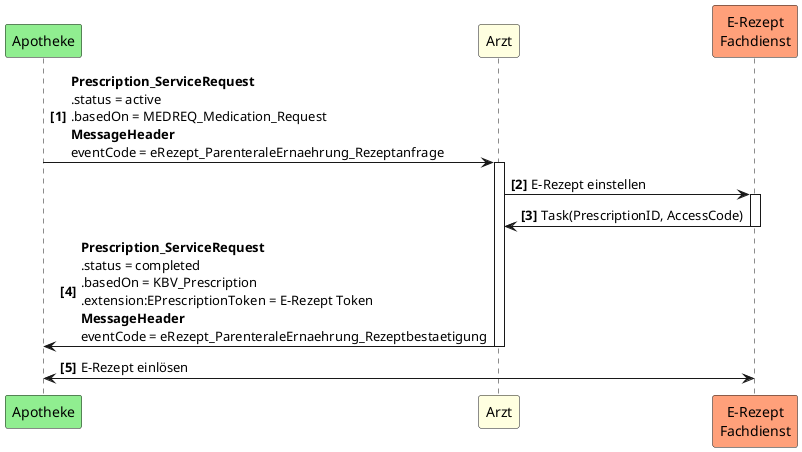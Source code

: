 @startuml UC4
autonumber "<b>[0]"
participant Apotheke as AP #LightGreen
participant Arzt as A #LightYellow
participant "E-Rezept\nFachdienst" as FD #LightSalmon

AP -> A++: <b>Prescription_ServiceRequest \n.status = active \n.basedOn = MEDREQ_Medication_Request \n<b>MessageHeader\neventCode = eRezept_ParenteraleErnaehrung_Rezeptanfrage
A -> FD++: E-Rezept einstellen
FD -> A--: Task(PrescriptionID, AccessCode)
A -> AP--: <b>Prescription_ServiceRequest \n.status = completed \n.basedOn = KBV_Prescription \n.extension:EPrescriptionToken = E-Rezept Token\n<b>MessageHeader\neventCode = eRezept_ParenteraleErnaehrung_Rezeptbestaetigung
AP <-> FD: E-Rezept einlösen

@enduml
